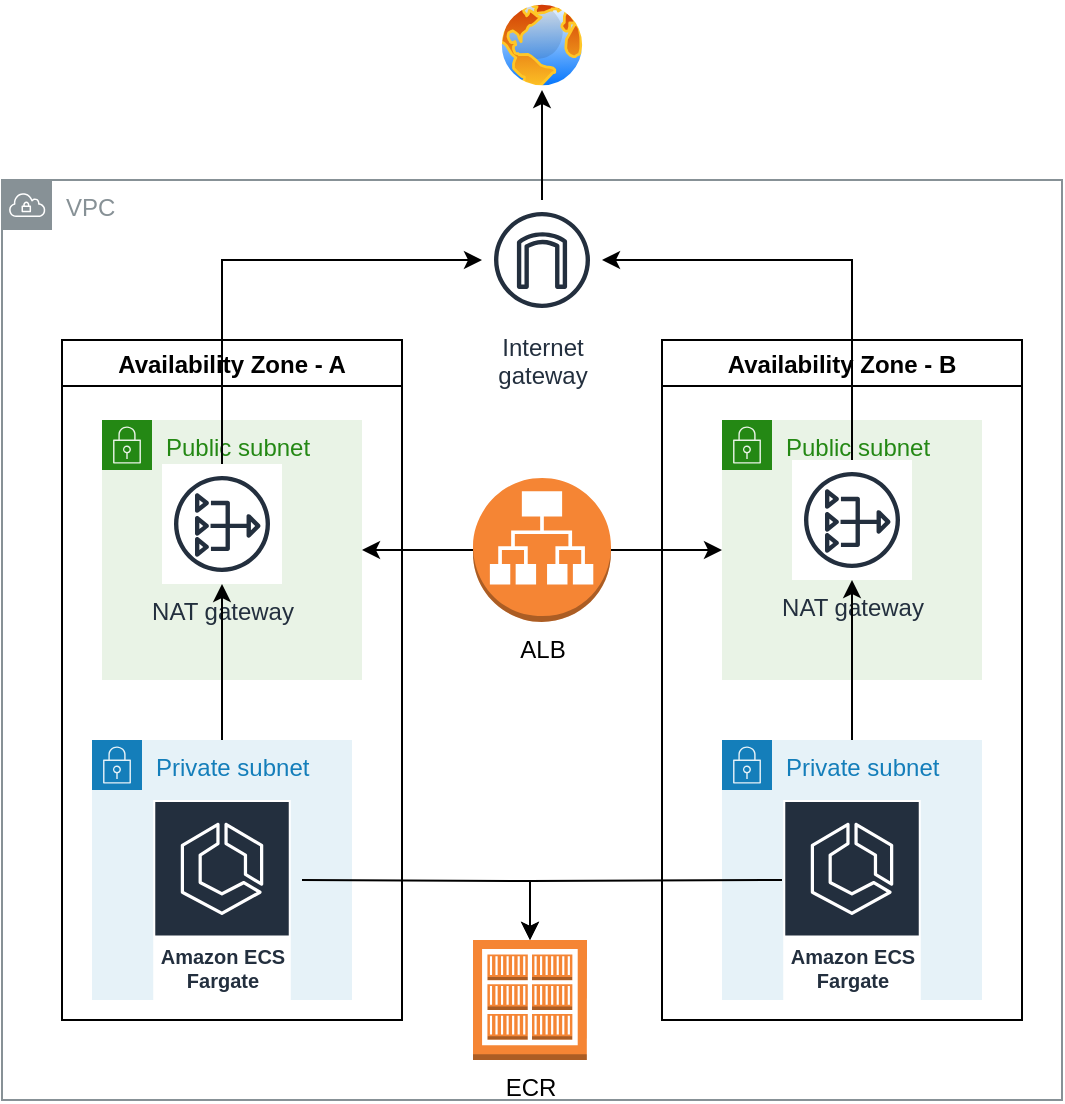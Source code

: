 <mxfile version="15.6.6" type="github">
  <diagram id="0ftijpRZcThUxndz9LLd" name="Page-1">
    <mxGraphModel dx="1038" dy="581" grid="0" gridSize="10" guides="1" tooltips="1" connect="1" arrows="1" fold="1" page="1" pageScale="1" pageWidth="850" pageHeight="1100" math="0" shadow="0">
      <root>
        <mxCell id="0" />
        <mxCell id="1" parent="0" />
        <mxCell id="1FPzCxgnOFnD5odNLiK5-1" value="VPC" style="sketch=0;outlineConnect=0;gradientColor=none;html=1;whiteSpace=wrap;fontSize=12;fontStyle=0;shape=mxgraph.aws4.group;grIcon=mxgraph.aws4.group_vpc;strokeColor=#879196;fillColor=none;verticalAlign=top;align=left;spacingLeft=30;fontColor=#879196;dashed=0;" parent="1" vertex="1">
          <mxGeometry x="240" y="200" width="530" height="460" as="geometry" />
        </mxCell>
        <mxCell id="1FPzCxgnOFnD5odNLiK5-18" style="edgeStyle=orthogonalEdgeStyle;rounded=0;orthogonalLoop=1;jettySize=auto;html=1;" parent="1" source="1FPzCxgnOFnD5odNLiK5-2" target="1FPzCxgnOFnD5odNLiK5-17" edge="1">
          <mxGeometry relative="1" as="geometry" />
        </mxCell>
        <mxCell id="1FPzCxgnOFnD5odNLiK5-2" value="Internet&#xa;gateway" style="sketch=0;outlineConnect=0;fontColor=#232F3E;gradientColor=none;strokeColor=#232F3E;fillColor=#ffffff;dashed=0;verticalLabelPosition=bottom;verticalAlign=top;align=center;html=1;fontSize=12;fontStyle=0;aspect=fixed;shape=mxgraph.aws4.resourceIcon;resIcon=mxgraph.aws4.internet_gateway;" parent="1" vertex="1">
          <mxGeometry x="480" y="210" width="60" height="60" as="geometry" />
        </mxCell>
        <mxCell id="1FPzCxgnOFnD5odNLiK5-4" value="Public subnet" style="points=[[0,0],[0.25,0],[0.5,0],[0.75,0],[1,0],[1,0.25],[1,0.5],[1,0.75],[1,1],[0.75,1],[0.5,1],[0.25,1],[0,1],[0,0.75],[0,0.5],[0,0.25]];outlineConnect=0;gradientColor=none;html=1;whiteSpace=wrap;fontSize=12;fontStyle=0;shape=mxgraph.aws4.group;grIcon=mxgraph.aws4.group_security_group;grStroke=0;strokeColor=#248814;fillColor=#E9F3E6;verticalAlign=top;align=left;spacingLeft=30;fontColor=#248814;dashed=0;" parent="1" vertex="1">
          <mxGeometry x="600" y="320" width="130" height="130" as="geometry" />
        </mxCell>
        <mxCell id="1FPzCxgnOFnD5odNLiK5-15" value="Availability Zone - A" style="swimlane;fillColor=default;strokeColor=default;fontColor=default;" parent="1" vertex="1">
          <mxGeometry x="270" y="280" width="170" height="340" as="geometry" />
        </mxCell>
        <mxCell id="1FPzCxgnOFnD5odNLiK5-7" value="NAT gateway" style="sketch=0;outlineConnect=0;fontColor=#232F3E;gradientColor=none;strokeColor=#232F3E;fillColor=#ffffff;dashed=0;verticalLabelPosition=bottom;verticalAlign=top;align=center;html=1;fontSize=12;fontStyle=0;aspect=fixed;shape=mxgraph.aws4.resourceIcon;resIcon=mxgraph.aws4.nat_gateway;" parent="1FPzCxgnOFnD5odNLiK5-15" vertex="1">
          <mxGeometry x="45" y="60" width="62.5" height="62.5" as="geometry" />
        </mxCell>
        <mxCell id="1FPzCxgnOFnD5odNLiK5-5" value="Private subnet" style="points=[[0,0],[0.25,0],[0.5,0],[0.75,0],[1,0],[1,0.25],[1,0.5],[1,0.75],[1,1],[0.75,1],[0.5,1],[0.25,1],[0,1],[0,0.75],[0,0.5],[0,0.25]];outlineConnect=0;gradientColor=none;html=1;whiteSpace=wrap;fontSize=12;fontStyle=0;shape=mxgraph.aws4.group;grIcon=mxgraph.aws4.group_security_group;grStroke=0;strokeColor=#147EBA;fillColor=#E6F2F8;verticalAlign=top;align=left;spacingLeft=30;fontColor=#147EBA;dashed=0;" parent="1FPzCxgnOFnD5odNLiK5-15" vertex="1">
          <mxGeometry x="15" y="200" width="130" height="130" as="geometry" />
        </mxCell>
        <mxCell id="ZazR9JnzKLuPoqeAcipP-1" value="Amazon ECS&lt;br&gt;Fargate" style="sketch=0;outlineConnect=0;fontColor=#232F3E;gradientColor=none;strokeColor=#ffffff;fillColor=#232F3E;dashed=0;verticalLabelPosition=middle;verticalAlign=bottom;align=center;html=1;whiteSpace=wrap;fontSize=10;fontStyle=1;spacing=3;shape=mxgraph.aws4.productIcon;prIcon=mxgraph.aws4.ecs;" parent="1FPzCxgnOFnD5odNLiK5-15" vertex="1">
          <mxGeometry x="45.63" y="230" width="68.75" height="100" as="geometry" />
        </mxCell>
        <mxCell id="1FPzCxgnOFnD5odNLiK5-16" value="Availability Zone - B" style="swimlane;fillColor=default;strokeColor=default;fontColor=default;" parent="1" vertex="1">
          <mxGeometry x="570" y="280" width="180" height="340" as="geometry" />
        </mxCell>
        <mxCell id="1FPzCxgnOFnD5odNLiK5-8" value="NAT gateway" style="sketch=0;outlineConnect=0;fontColor=#232F3E;gradientColor=none;strokeColor=#232F3E;fillColor=#ffffff;dashed=0;verticalLabelPosition=bottom;verticalAlign=top;align=center;html=1;fontSize=12;fontStyle=0;aspect=fixed;shape=mxgraph.aws4.resourceIcon;resIcon=mxgraph.aws4.nat_gateway;" parent="1FPzCxgnOFnD5odNLiK5-16" vertex="1">
          <mxGeometry x="65" y="60" width="60" height="60" as="geometry" />
        </mxCell>
        <mxCell id="1FPzCxgnOFnD5odNLiK5-6" value="Private subnet" style="points=[[0,0],[0.25,0],[0.5,0],[0.75,0],[1,0],[1,0.25],[1,0.5],[1,0.75],[1,1],[0.75,1],[0.5,1],[0.25,1],[0,1],[0,0.75],[0,0.5],[0,0.25]];outlineConnect=0;gradientColor=none;html=1;whiteSpace=wrap;fontSize=12;fontStyle=0;shape=mxgraph.aws4.group;grIcon=mxgraph.aws4.group_security_group;grStroke=0;strokeColor=#147EBA;fillColor=#E6F2F8;verticalAlign=top;align=left;spacingLeft=30;fontColor=#147EBA;dashed=0;" parent="1FPzCxgnOFnD5odNLiK5-16" vertex="1">
          <mxGeometry x="30" y="200" width="130" height="130" as="geometry" />
        </mxCell>
        <mxCell id="1FPzCxgnOFnD5odNLiK5-11" style="edgeStyle=orthogonalEdgeStyle;rounded=0;orthogonalLoop=1;jettySize=auto;html=1;" parent="1FPzCxgnOFnD5odNLiK5-16" source="1FPzCxgnOFnD5odNLiK5-6" target="1FPzCxgnOFnD5odNLiK5-8" edge="1">
          <mxGeometry relative="1" as="geometry" />
        </mxCell>
        <mxCell id="ZazR9JnzKLuPoqeAcipP-2" value="Amazon ECS&lt;br&gt;Fargate" style="sketch=0;outlineConnect=0;fontColor=#232F3E;gradientColor=none;strokeColor=#ffffff;fillColor=#232F3E;dashed=0;verticalLabelPosition=middle;verticalAlign=bottom;align=center;html=1;whiteSpace=wrap;fontSize=10;fontStyle=1;spacing=3;shape=mxgraph.aws4.productIcon;prIcon=mxgraph.aws4.ecs;" parent="1FPzCxgnOFnD5odNLiK5-16" vertex="1">
          <mxGeometry x="60.63" y="230" width="68.75" height="100" as="geometry" />
        </mxCell>
        <mxCell id="1FPzCxgnOFnD5odNLiK5-17" value="" style="aspect=fixed;perimeter=ellipsePerimeter;html=1;align=center;shadow=0;dashed=0;spacingTop=3;image;image=img/lib/active_directory/internet_globe.svg;" parent="1" vertex="1">
          <mxGeometry x="487.5" y="110" width="45" height="45" as="geometry" />
        </mxCell>
        <mxCell id="ZazR9JnzKLuPoqeAcipP-3" value="ECR" style="outlineConnect=0;dashed=0;verticalLabelPosition=bottom;verticalAlign=top;align=center;html=1;shape=mxgraph.aws3.ecr_registry;fillColor=#F58534;gradientColor=none;strokeColor=default;fontColor=default;" parent="1" vertex="1">
          <mxGeometry x="475.5" y="580" width="57" height="60" as="geometry" />
        </mxCell>
        <mxCell id="ZazR9JnzKLuPoqeAcipP-18" style="edgeStyle=orthogonalEdgeStyle;rounded=0;orthogonalLoop=1;jettySize=auto;html=1;entryX=0;entryY=0.5;entryDx=0;entryDy=0;labelBackgroundColor=default;fontColor=default;strokeColor=default;" parent="1" source="ZazR9JnzKLuPoqeAcipP-6" target="1FPzCxgnOFnD5odNLiK5-4" edge="1">
          <mxGeometry relative="1" as="geometry" />
        </mxCell>
        <mxCell id="ZazR9JnzKLuPoqeAcipP-19" style="edgeStyle=orthogonalEdgeStyle;rounded=0;orthogonalLoop=1;jettySize=auto;html=1;entryX=1;entryY=0.5;entryDx=0;entryDy=0;labelBackgroundColor=default;fontColor=default;strokeColor=default;" parent="1" source="ZazR9JnzKLuPoqeAcipP-6" target="1FPzCxgnOFnD5odNLiK5-3" edge="1">
          <mxGeometry relative="1" as="geometry" />
        </mxCell>
        <mxCell id="ZazR9JnzKLuPoqeAcipP-6" value="ALB" style="outlineConnect=0;dashed=0;verticalLabelPosition=bottom;verticalAlign=top;align=center;html=1;shape=mxgraph.aws3.application_load_balancer;fillColor=#F58534;gradientColor=none;fontColor=default;strokeColor=default;" parent="1" vertex="1">
          <mxGeometry x="475.5" y="349" width="69" height="72" as="geometry" />
        </mxCell>
        <mxCell id="1FPzCxgnOFnD5odNLiK5-3" value="Public subnet" style="points=[[0,0],[0.25,0],[0.5,0],[0.75,0],[1,0],[1,0.25],[1,0.5],[1,0.75],[1,1],[0.75,1],[0.5,1],[0.25,1],[0,1],[0,0.75],[0,0.5],[0,0.25]];outlineConnect=0;gradientColor=none;html=1;whiteSpace=wrap;fontSize=12;fontStyle=0;shape=mxgraph.aws4.group;grIcon=mxgraph.aws4.group_security_group;grStroke=0;strokeColor=#248814;fillColor=#E9F3E6;verticalAlign=top;align=left;spacingLeft=30;fontColor=#248814;dashed=0;" parent="1" vertex="1">
          <mxGeometry x="290" y="320" width="130" height="130" as="geometry" />
        </mxCell>
        <mxCell id="ZazR9JnzKLuPoqeAcipP-15" style="edgeStyle=orthogonalEdgeStyle;rounded=0;orthogonalLoop=1;jettySize=auto;html=1;labelBackgroundColor=default;fontColor=default;strokeColor=default;" parent="1" source="ZazR9JnzKLuPoqeAcipP-8" target="1FPzCxgnOFnD5odNLiK5-2" edge="1">
          <mxGeometry relative="1" as="geometry">
            <Array as="points">
              <mxPoint x="350" y="240" />
            </Array>
          </mxGeometry>
        </mxCell>
        <mxCell id="ZazR9JnzKLuPoqeAcipP-8" value="NAT gateway" style="sketch=0;outlineConnect=0;fontColor=#232F3E;gradientColor=none;strokeColor=#232F3E;fillColor=#ffffff;dashed=0;verticalLabelPosition=bottom;verticalAlign=top;align=center;html=1;fontSize=12;fontStyle=0;aspect=fixed;shape=mxgraph.aws4.resourceIcon;resIcon=mxgraph.aws4.nat_gateway;" parent="1" vertex="1">
          <mxGeometry x="320" y="342" width="60" height="60" as="geometry" />
        </mxCell>
        <mxCell id="ZazR9JnzKLuPoqeAcipP-9" style="edgeStyle=orthogonalEdgeStyle;rounded=0;orthogonalLoop=1;jettySize=auto;html=1;entryX=0.5;entryY=0;entryDx=0;entryDy=0;entryPerimeter=0;labelBackgroundColor=default;fontColor=default;strokeColor=default;" parent="1" target="ZazR9JnzKLuPoqeAcipP-3" edge="1">
          <mxGeometry relative="1" as="geometry">
            <mxPoint x="390" y="550" as="sourcePoint" />
          </mxGeometry>
        </mxCell>
        <mxCell id="ZazR9JnzKLuPoqeAcipP-10" style="edgeStyle=orthogonalEdgeStyle;rounded=0;orthogonalLoop=1;jettySize=auto;html=1;entryX=0.5;entryY=0;entryDx=0;entryDy=0;entryPerimeter=0;labelBackgroundColor=default;fontColor=default;strokeColor=default;" parent="1" target="ZazR9JnzKLuPoqeAcipP-3" edge="1">
          <mxGeometry relative="1" as="geometry">
            <mxPoint x="630" y="550" as="sourcePoint" />
          </mxGeometry>
        </mxCell>
        <mxCell id="ZazR9JnzKLuPoqeAcipP-14" style="edgeStyle=orthogonalEdgeStyle;rounded=0;orthogonalLoop=1;jettySize=auto;html=1;labelBackgroundColor=default;fontColor=default;strokeColor=default;" parent="1" source="1FPzCxgnOFnD5odNLiK5-8" target="1FPzCxgnOFnD5odNLiK5-2" edge="1">
          <mxGeometry relative="1" as="geometry">
            <Array as="points">
              <mxPoint x="665" y="240" />
            </Array>
          </mxGeometry>
        </mxCell>
        <mxCell id="ZazR9JnzKLuPoqeAcipP-21" style="edgeStyle=orthogonalEdgeStyle;rounded=0;orthogonalLoop=1;jettySize=auto;html=1;exitX=0.5;exitY=0;exitDx=0;exitDy=0;labelBackgroundColor=default;fontColor=default;strokeColor=default;" parent="1" source="1FPzCxgnOFnD5odNLiK5-5" target="ZazR9JnzKLuPoqeAcipP-8" edge="1">
          <mxGeometry relative="1" as="geometry" />
        </mxCell>
      </root>
    </mxGraphModel>
  </diagram>
</mxfile>
